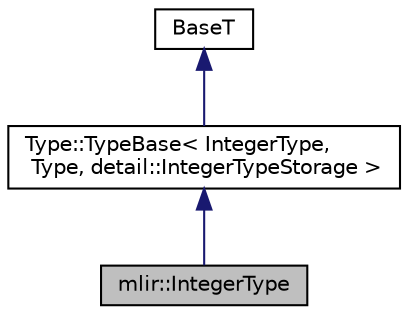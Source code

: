 digraph "mlir::IntegerType"
{
  bgcolor="transparent";
  edge [fontname="Helvetica",fontsize="10",labelfontname="Helvetica",labelfontsize="10"];
  node [fontname="Helvetica",fontsize="10",shape=record];
  Node0 [label="mlir::IntegerType",height=0.2,width=0.4,color="black", fillcolor="grey75", style="filled", fontcolor="black"];
  Node1 -> Node0 [dir="back",color="midnightblue",fontsize="10",style="solid",fontname="Helvetica"];
  Node1 [label="Type::TypeBase\< IntegerType,\l Type, detail::IntegerTypeStorage \>",height=0.2,width=0.4,color="black",URL="$classmlir_1_1detail_1_1StorageUserBase.html",tooltip="Utility class for implementing users of storage classes uniqued by a StorageUniquer. "];
  Node2 -> Node1 [dir="back",color="midnightblue",fontsize="10",style="solid",fontname="Helvetica"];
  Node2 [label="BaseT",height=0.2,width=0.4,color="black",URL="$classBaseT.html"];
}
